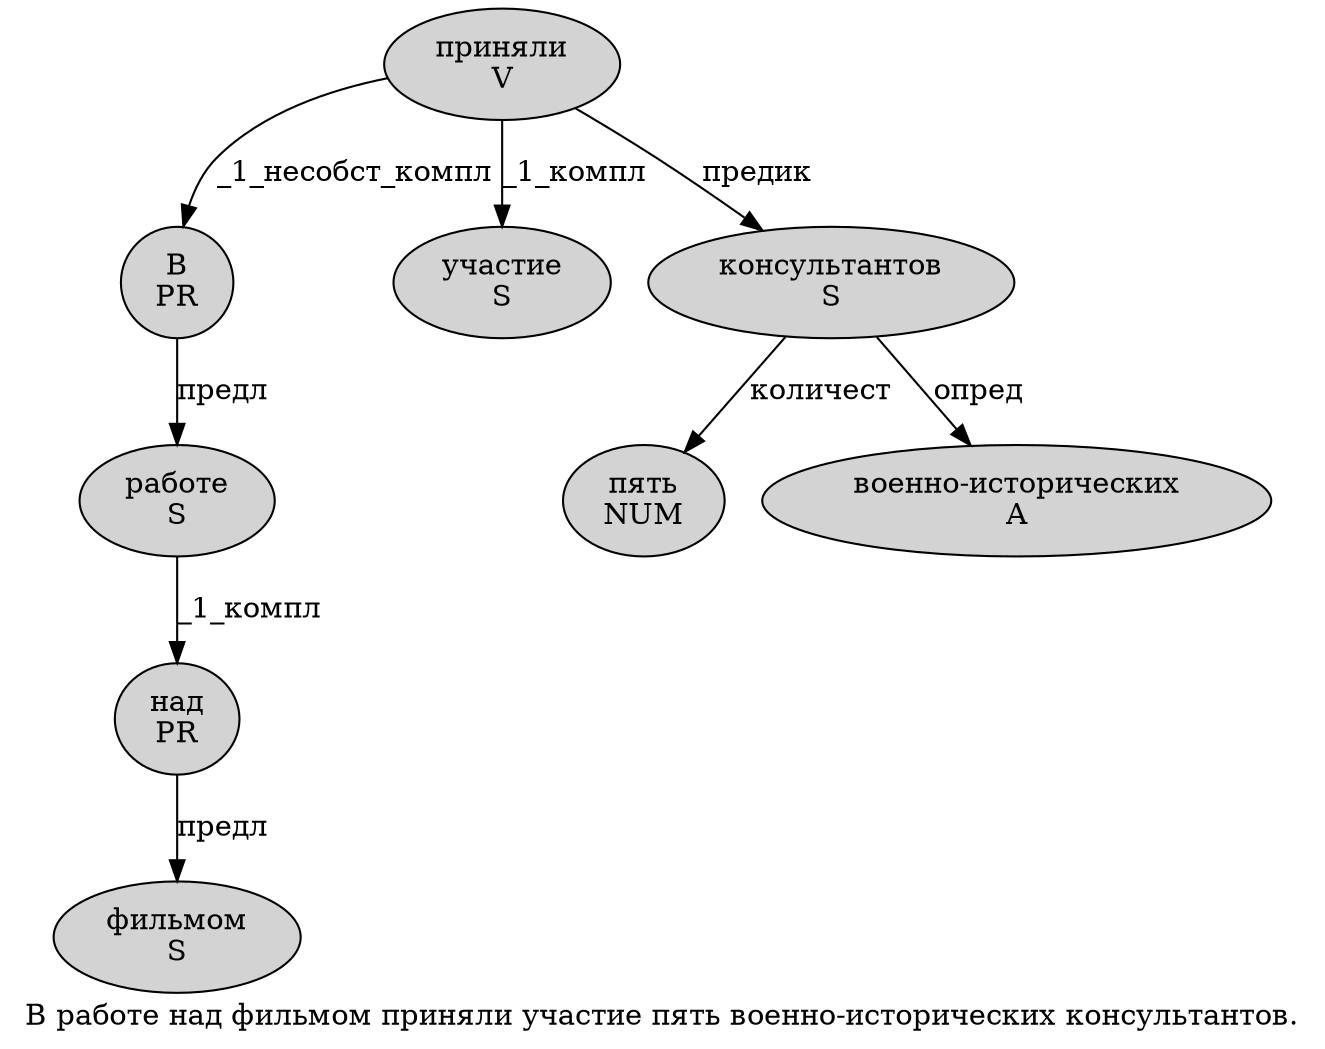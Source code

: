 digraph SENTENCE_1189 {
	graph [label="В работе над фильмом приняли участие пять военно-исторических консультантов."]
	node [style=filled]
		0 [label="В
PR" color="" fillcolor=lightgray penwidth=1 shape=ellipse]
		1 [label="работе
S" color="" fillcolor=lightgray penwidth=1 shape=ellipse]
		2 [label="над
PR" color="" fillcolor=lightgray penwidth=1 shape=ellipse]
		3 [label="фильмом
S" color="" fillcolor=lightgray penwidth=1 shape=ellipse]
		4 [label="приняли
V" color="" fillcolor=lightgray penwidth=1 shape=ellipse]
		5 [label="участие
S" color="" fillcolor=lightgray penwidth=1 shape=ellipse]
		6 [label="пять
NUM" color="" fillcolor=lightgray penwidth=1 shape=ellipse]
		7 [label="военно-исторических
A" color="" fillcolor=lightgray penwidth=1 shape=ellipse]
		8 [label="консультантов
S" color="" fillcolor=lightgray penwidth=1 shape=ellipse]
			1 -> 2 [label="_1_компл"]
			2 -> 3 [label="предл"]
			0 -> 1 [label="предл"]
			8 -> 6 [label="количест"]
			8 -> 7 [label="опред"]
			4 -> 0 [label="_1_несобст_компл"]
			4 -> 5 [label="_1_компл"]
			4 -> 8 [label="предик"]
}
